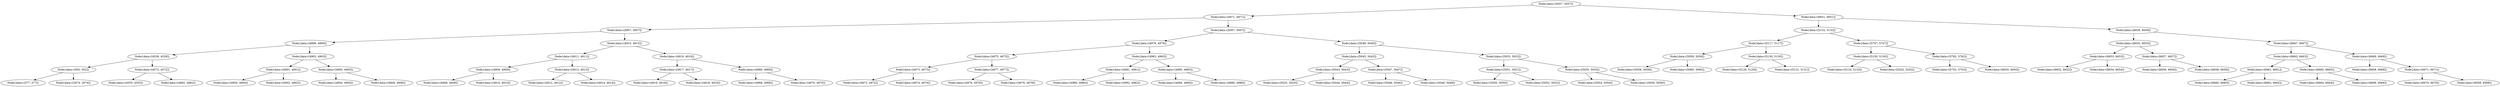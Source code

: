 digraph G{
1427052808 [label="Node{data=[5057, 5057]}"]
1427052808 -> 1623838883
1623838883 [label="Node{data=[4971, 4971]}"]
1623838883 -> 1371714370
1371714370 [label="Node{data=[4907, 4907]}"]
1371714370 -> 295099110
295099110 [label="Node{data=[4899, 4899]}"]
295099110 -> 1023170181
1023170181 [label="Node{data=[4539, 4539]}"]
1023170181 -> 304010609
304010609 [label="Node{data=[952, 952]}"]
304010609 -> 1442987219
1442987219 [label="Node{data=[377, 377]}"]
304010609 -> 1902415135
1902415135 [label="Node{data=[2974, 2974]}"]
1023170181 -> 804431304
804431304 [label="Node{data=[4572, 4572]}"]
804431304 -> 1260603418
1260603418 [label="Node{data=[4555, 4555]}"]
804431304 -> 201326857
201326857 [label="Node{data=[4882, 4882]}"]
295099110 -> 1507420643
1507420643 [label="Node{data=[4903, 4903]}"]
1507420643 -> 1673485301
1673485301 [label="Node{data=[4901, 4901]}"]
1673485301 -> 848149504
848149504 [label="Node{data=[4900, 4900]}"]
1673485301 -> 1040837393
1040837393 [label="Node{data=[4902, 4902]}"]
1507420643 -> 739052354
739052354 [label="Node{data=[4905, 4905]}"]
739052354 -> 896830917
896830917 [label="Node{data=[4904, 4904]}"]
739052354 -> 1791380183
1791380183 [label="Node{data=[4906, 4906]}"]
1371714370 -> 468088317
468088317 [label="Node{data=[4915, 4915]}"]
468088317 -> 1601518296
1601518296 [label="Node{data=[4911, 4911]}"]
1601518296 -> 1316920918
1316920918 [label="Node{data=[4909, 4909]}"]
1316920918 -> 381085116
381085116 [label="Node{data=[4908, 4908]}"]
1316920918 -> 1054286602
1054286602 [label="Node{data=[4910, 4910]}"]
1601518296 -> 1208118770
1208118770 [label="Node{data=[4913, 4913]}"]
1208118770 -> 1924454026
1924454026 [label="Node{data=[4912, 4912]}"]
1208118770 -> 1393448549
1393448549 [label="Node{data=[4914, 4914]}"]
468088317 -> 1422323837
1422323837 [label="Node{data=[4919, 4919]}"]
1422323837 -> 259029738
259029738 [label="Node{data=[4917, 4917]}"]
259029738 -> 1529150728
1529150728 [label="Node{data=[4916, 4916]}"]
259029738 -> 2050504055
2050504055 [label="Node{data=[4918, 4918]}"]
1422323837 -> 429815637
429815637 [label="Node{data=[4969, 4969]}"]
429815637 -> 364247462
364247462 [label="Node{data=[4968, 4968]}"]
429815637 -> 1761974949
1761974949 [label="Node{data=[4970, 4970]}"]
1623838883 -> 1387108735
1387108735 [label="Node{data=[5007, 5007]}"]
1387108735 -> 946043040
946043040 [label="Node{data=[4979, 4979]}"]
946043040 -> 35770051
35770051 [label="Node{data=[4975, 4975]}"]
35770051 -> 1194634384
1194634384 [label="Node{data=[4973, 4973]}"]
1194634384 -> 2045555560
2045555560 [label="Node{data=[4972, 4972]}"]
1194634384 -> 1516855949
1516855949 [label="Node{data=[4974, 4974]}"]
35770051 -> 1446176981
1446176981 [label="Node{data=[4977, 4977]}"]
1446176981 -> 872455855
872455855 [label="Node{data=[4976, 4976]}"]
1446176981 -> 678108340
678108340 [label="Node{data=[4978, 4978]}"]
946043040 -> 956788286
956788286 [label="Node{data=[4983, 4983]}"]
956788286 -> 2024955275
2024955275 [label="Node{data=[4981, 4981]}"]
2024955275 -> 1215779284
1215779284 [label="Node{data=[4980, 4980]}"]
2024955275 -> 948533970
948533970 [label="Node{data=[4982, 4982]}"]
956788286 -> 989693283
989693283 [label="Node{data=[4985, 4985]}"]
989693283 -> 1355401650
1355401650 [label="Node{data=[4984, 4984]}"]
989693283 -> 574806926
574806926 [label="Node{data=[4986, 4986]}"]
1387108735 -> 1374583550
1374583550 [label="Node{data=[5049, 5049]}"]
1374583550 -> 124664637
124664637 [label="Node{data=[5045, 5045]}"]
124664637 -> 427091515
427091515 [label="Node{data=[5043, 5043]}"]
427091515 -> 761184304
761184304 [label="Node{data=[5025, 5025]}"]
427091515 -> 256210671
256210671 [label="Node{data=[5044, 5044]}"]
124664637 -> 2038698985
2038698985 [label="Node{data=[5047, 5047]}"]
2038698985 -> 1207920604
1207920604 [label="Node{data=[5046, 5046]}"]
2038698985 -> 477851731
477851731 [label="Node{data=[5048, 5048]}"]
1374583550 -> 950902589
950902589 [label="Node{data=[5053, 5053]}"]
950902589 -> 1643104410
1643104410 [label="Node{data=[5051, 5051]}"]
1643104410 -> 1569886972
1569886972 [label="Node{data=[5050, 5050]}"]
1643104410 -> 439126261
439126261 [label="Node{data=[5052, 5052]}"]
950902589 -> 1319938298
1319938298 [label="Node{data=[5055, 5055]}"]
1319938298 -> 1368916653
1368916653 [label="Node{data=[5054, 5054]}"]
1319938298 -> 408190736
408190736 [label="Node{data=[5056, 5056]}"]
1427052808 -> 1715546063
1715546063 [label="Node{data=[6651, 6651]}"]
1715546063 -> 1291954309
1291954309 [label="Node{data=[5132, 5132]}"]
1291954309 -> 1545422562
1545422562 [label="Node{data=[5117, 5117]}"]
1545422562 -> 1737100942
1737100942 [label="Node{data=[5059, 5059]}"]
1737100942 -> 135934703
135934703 [label="Node{data=[5058, 5058]}"]
1737100942 -> 1210054377
1210054377 [label="Node{data=[5060, 5060]}"]
1545422562 -> 2114159454
2114159454 [label="Node{data=[5130, 5130]}"]
2114159454 -> 1229589614
1229589614 [label="Node{data=[5129, 5129]}"]
2114159454 -> 270455522
270455522 [label="Node{data=[5131, 5131]}"]
1291954309 -> 654427830
654427830 [label="Node{data=[5747, 5747]}"]
654427830 -> 1165670523
1165670523 [label="Node{data=[5150, 5150]}"]
1165670523 -> 1556805062
1556805062 [label="Node{data=[5133, 5133]}"]
1165670523 -> 983938431
983938431 [label="Node{data=[5202, 5202]}"]
654427830 -> 322494699
322494699 [label="Node{data=[5782, 5782]}"]
322494699 -> 59849623
59849623 [label="Node{data=[5753, 5753]}"]
322494699 -> 150903526
150903526 [label="Node{data=[6650, 6650]}"]
1715546063 -> 526899403
526899403 [label="Node{data=[6659, 6659]}"]
526899403 -> 1267485812
1267485812 [label="Node{data=[6655, 6655]}"]
1267485812 -> 1095469841
1095469841 [label="Node{data=[6653, 6653]}"]
1095469841 -> 1033769076
1033769076 [label="Node{data=[6652, 6652]}"]
1095469841 -> 480130700
480130700 [label="Node{data=[6654, 6654]}"]
1267485812 -> 894969479
894969479 [label="Node{data=[6657, 6657]}"]
894969479 -> 685121598
685121598 [label="Node{data=[6656, 6656]}"]
894969479 -> 1694927072
1694927072 [label="Node{data=[6658, 6658]}"]
526899403 -> 138537114
138537114 [label="Node{data=[6667, 6667]}"]
138537114 -> 2086243083
2086243083 [label="Node{data=[6663, 6663]}"]
2086243083 -> 1696043886
1696043886 [label="Node{data=[6661, 6661]}"]
1696043886 -> 881284772
881284772 [label="Node{data=[6660, 6660]}"]
1696043886 -> 855997846
855997846 [label="Node{data=[6662, 6662]}"]
2086243083 -> 53782830
53782830 [label="Node{data=[6665, 6665]}"]
53782830 -> 1516357317
1516357317 [label="Node{data=[6664, 6664]}"]
53782830 -> 1423808859
1423808859 [label="Node{data=[6666, 6666]}"]
138537114 -> 1277999003
1277999003 [label="Node{data=[6669, 6669]}"]
1277999003 -> 1794579177
1794579177 [label="Node{data=[6668, 6668]}"]
1277999003 -> 1047838364
1047838364 [label="Node{data=[6671, 6671]}"]
1047838364 -> 115076936
115076936 [label="Node{data=[6670, 6670]}"]
1047838364 -> 794951783
794951783 [label="Node{data=[8568, 8568]}"]
}